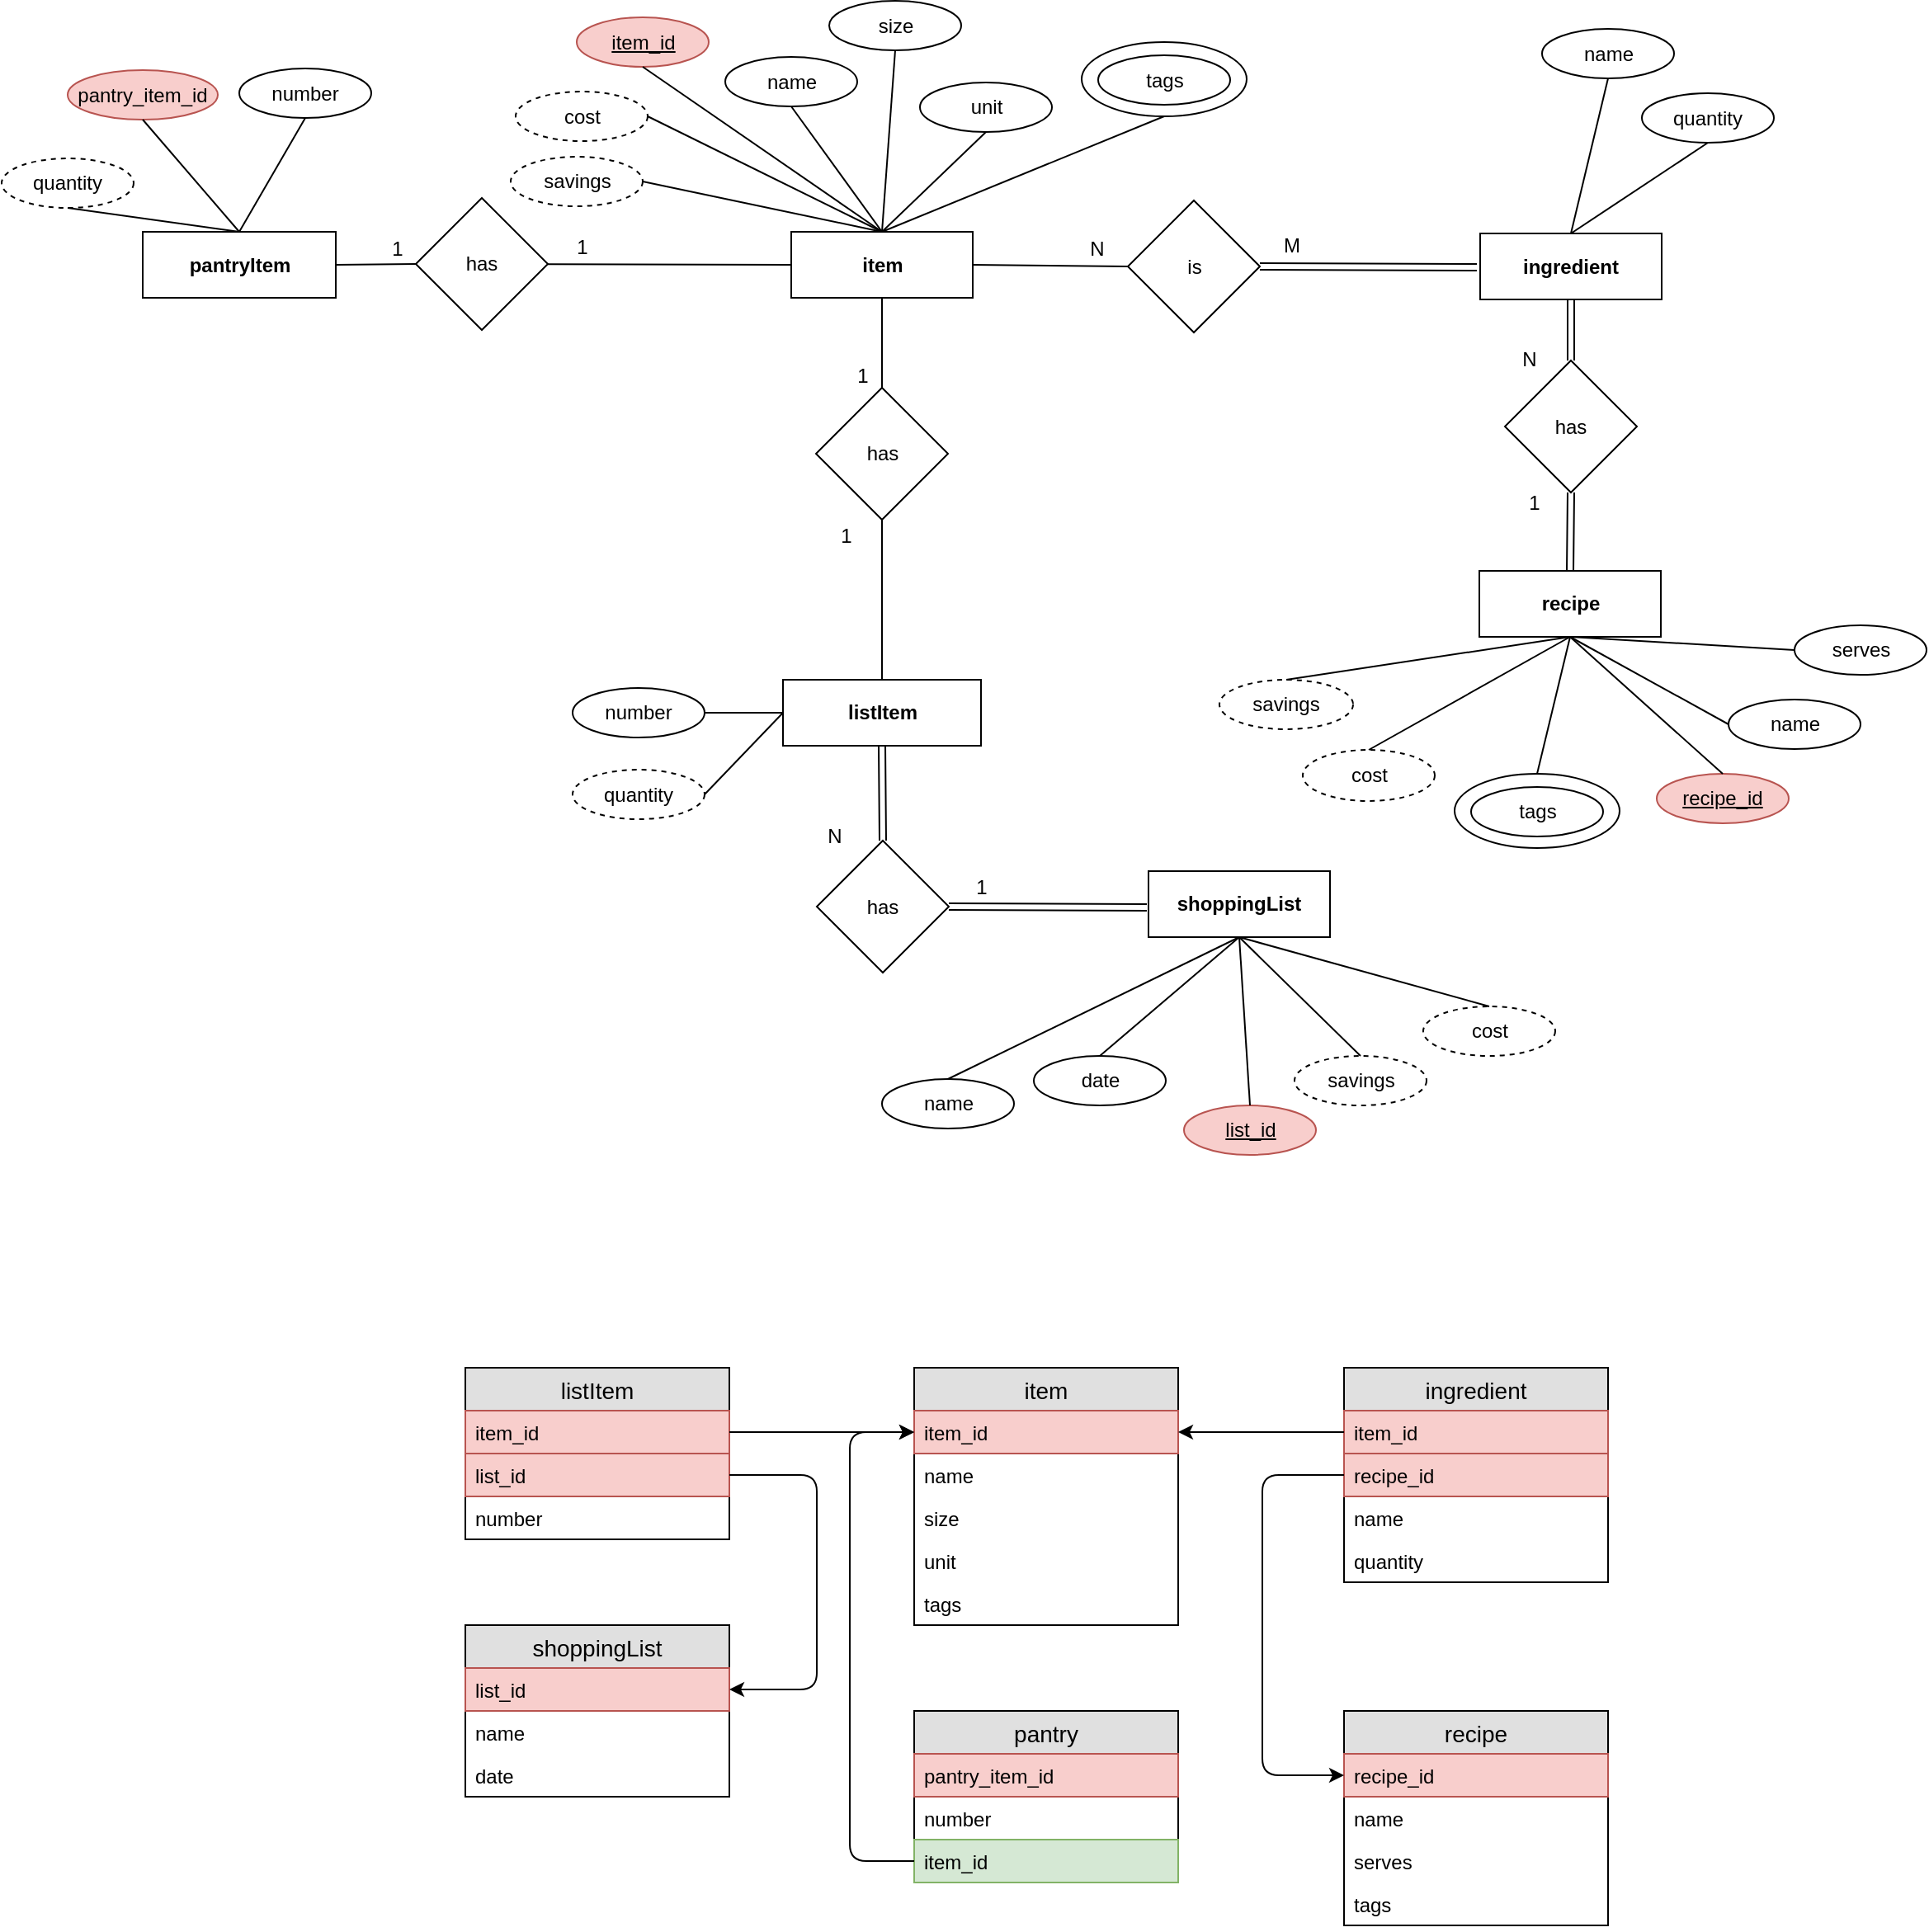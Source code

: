 <mxfile version="10.6.9" type="github"><diagram name="Page-1" id="efa7a0a1-bf9b-a30e-e6df-94a7791c09e9"><mxGraphModel dx="1398" dy="796" grid="1" gridSize="10" guides="1" tooltips="1" connect="1" arrows="1" fold="1" page="1" pageScale="1" pageWidth="1169" pageHeight="827" background="#ffffff" math="0" shadow="0"><root><mxCell id="0"/><mxCell id="1" parent="0"/><mxCell id="xUlILbrRPCkqYnxF31UA-114" value="item" style="rounded=0;whiteSpace=wrap;html=1;fontStyle=1" parent="1" vertex="1"><mxGeometry x="484.5" y="190.5" width="110" height="40" as="geometry"/></mxCell><mxCell id="xUlILbrRPCkqYnxF31UA-116" value="recipe" style="rounded=0;whiteSpace=wrap;html=1;fontStyle=1" parent="1" vertex="1"><mxGeometry x="901.5" y="396" width="110" height="40" as="geometry"/></mxCell><mxCell id="xUlILbrRPCkqYnxF31UA-117" value="listItem" style="rounded=0;whiteSpace=wrap;html=1;fontStyle=1" parent="1" vertex="1"><mxGeometry x="479.5" y="462" width="120" height="40" as="geometry"/></mxCell><mxCell id="xUlILbrRPCkqYnxF31UA-118" value="pantryItem" style="rounded=0;whiteSpace=wrap;html=1;fontStyle=1" parent="1" vertex="1"><mxGeometry x="91.5" y="190.5" width="117" height="40" as="geometry"/></mxCell><mxCell id="xUlILbrRPCkqYnxF31UA-119" value="item_id" style="ellipse;whiteSpace=wrap;html=1;fillColor=#f8cecc;strokeColor=#b85450;fontStyle=4" parent="1" vertex="1"><mxGeometry x="354.5" y="60.5" width="80" height="30" as="geometry"/></mxCell><mxCell id="xUlILbrRPCkqYnxF31UA-120" value="name" style="ellipse;whiteSpace=wrap;html=1;" parent="1" vertex="1"><mxGeometry x="444.5" y="84.5" width="80" height="30" as="geometry"/></mxCell><mxCell id="xUlILbrRPCkqYnxF31UA-121" value="unit" style="ellipse;whiteSpace=wrap;html=1;" parent="1" vertex="1"><mxGeometry x="562.5" y="100" width="80" height="30" as="geometry"/></mxCell><mxCell id="RyKfsFZALg2lpTH0nWte-1" value="size" style="ellipse;whiteSpace=wrap;html=1;" vertex="1" parent="1"><mxGeometry x="507.5" y="50.5" width="80" height="30" as="geometry"/></mxCell><mxCell id="RyKfsFZALg2lpTH0nWte-2" value="" style="endArrow=none;html=1;entryX=0.5;entryY=1;entryDx=0;entryDy=0;exitX=0.5;exitY=0;exitDx=0;exitDy=0;" edge="1" parent="1" source="xUlILbrRPCkqYnxF31UA-114" target="xUlILbrRPCkqYnxF31UA-119"><mxGeometry width="50" height="50" relative="1" as="geometry"><mxPoint x="362.5" y="270.5" as="sourcePoint"/><mxPoint x="412.5" y="220.5" as="targetPoint"/></mxGeometry></mxCell><mxCell id="RyKfsFZALg2lpTH0nWte-3" value="" style="endArrow=none;html=1;entryX=0.5;entryY=1;entryDx=0;entryDy=0;exitX=0.5;exitY=0;exitDx=0;exitDy=0;" edge="1" parent="1" source="xUlILbrRPCkqYnxF31UA-114" target="xUlILbrRPCkqYnxF31UA-120"><mxGeometry width="50" height="50" relative="1" as="geometry"><mxPoint x="502.5" y="210.5" as="sourcePoint"/><mxPoint x="552.5" y="160.5" as="targetPoint"/></mxGeometry></mxCell><mxCell id="RyKfsFZALg2lpTH0nWte-4" value="" style="endArrow=none;html=1;entryX=0.5;entryY=1;entryDx=0;entryDy=0;exitX=0.5;exitY=0;exitDx=0;exitDy=0;" edge="1" parent="1" source="xUlILbrRPCkqYnxF31UA-114" target="RyKfsFZALg2lpTH0nWte-1"><mxGeometry width="50" height="50" relative="1" as="geometry"><mxPoint x="532.5" y="210.5" as="sourcePoint"/><mxPoint x="582.5" y="160.5" as="targetPoint"/></mxGeometry></mxCell><mxCell id="RyKfsFZALg2lpTH0nWte-5" value="" style="endArrow=none;html=1;entryX=0.5;entryY=1;entryDx=0;entryDy=0;exitX=0.5;exitY=0;exitDx=0;exitDy=0;" edge="1" parent="1" source="xUlILbrRPCkqYnxF31UA-114" target="xUlILbrRPCkqYnxF31UA-121"><mxGeometry width="50" height="50" relative="1" as="geometry"><mxPoint x="622.5" y="220.5" as="sourcePoint"/><mxPoint x="672.5" y="170.5" as="targetPoint"/></mxGeometry></mxCell><mxCell id="RyKfsFZALg2lpTH0nWte-6" value="recipe_id" style="ellipse;whiteSpace=wrap;html=1;fillColor=#f8cecc;strokeColor=#b85450;fontStyle=4" vertex="1" parent="1"><mxGeometry x="1009" y="519" width="80" height="30" as="geometry"/></mxCell><mxCell id="RyKfsFZALg2lpTH0nWte-7" value="name" style="ellipse;whiteSpace=wrap;html=1;" vertex="1" parent="1"><mxGeometry x="1052.5" y="474" width="80" height="30" as="geometry"/></mxCell><mxCell id="RyKfsFZALg2lpTH0nWte-9" value="has" style="rhombus;whiteSpace=wrap;html=1;" vertex="1" parent="1"><mxGeometry x="499.5" y="285" width="80" height="80" as="geometry"/></mxCell><mxCell id="RyKfsFZALg2lpTH0nWte-12" value="cost" style="ellipse;whiteSpace=wrap;html=1;dashed=1;" vertex="1" parent="1"><mxGeometry x="317.5" y="105.5" width="80" height="30" as="geometry"/></mxCell><mxCell id="RyKfsFZALg2lpTH0nWte-13" value="savings" style="ellipse;whiteSpace=wrap;html=1;dashed=1;" vertex="1" parent="1"><mxGeometry x="314.5" y="145" width="80" height="30" as="geometry"/></mxCell><mxCell id="RyKfsFZALg2lpTH0nWte-14" value="list_id" style="ellipse;whiteSpace=wrap;html=1;fillColor=#f8cecc;strokeColor=#b85450;fontStyle=4" vertex="1" parent="1"><mxGeometry x="722.5" y="720" width="80" height="30" as="geometry"/></mxCell><mxCell id="RyKfsFZALg2lpTH0nWte-15" value="" style="endArrow=none;html=1;exitX=0.5;exitY=1;exitDx=0;exitDy=0;entryX=0.5;entryY=0;entryDx=0;entryDy=0;" edge="1" parent="1" source="xUlILbrRPCkqYnxF31UA-114" target="RyKfsFZALg2lpTH0nWte-9"><mxGeometry width="50" height="50" relative="1" as="geometry"><mxPoint x="672.5" y="390.5" as="sourcePoint"/><mxPoint x="722.5" y="340.5" as="targetPoint"/></mxGeometry></mxCell><mxCell id="RyKfsFZALg2lpTH0nWte-17" value="is" style="rhombus;whiteSpace=wrap;html=1;" vertex="1" parent="1"><mxGeometry x="688.5" y="171.5" width="80" height="80" as="geometry"/></mxCell><mxCell id="RyKfsFZALg2lpTH0nWte-18" value="" style="endArrow=none;html=1;exitX=1;exitY=0.5;exitDx=0;exitDy=0;entryX=0;entryY=0.5;entryDx=0;entryDy=0;" edge="1" parent="1" source="xUlILbrRPCkqYnxF31UA-114" target="RyKfsFZALg2lpTH0nWte-17"><mxGeometry width="50" height="50" relative="1" as="geometry"><mxPoint x="602.5" y="280.5" as="sourcePoint"/><mxPoint x="652.5" y="230.5" as="targetPoint"/></mxGeometry></mxCell><mxCell id="RyKfsFZALg2lpTH0nWte-19" value="" style="shape=link;html=1;exitX=1;exitY=0.5;exitDx=0;exitDy=0;" edge="1" parent="1" source="RyKfsFZALg2lpTH0nWte-17"><mxGeometry width="50" height="50" relative="1" as="geometry"><mxPoint x="887.429" y="210" as="sourcePoint"/><mxPoint x="900" y="212" as="targetPoint"/></mxGeometry></mxCell><mxCell id="RyKfsFZALg2lpTH0nWte-20" value="" style="endArrow=none;html=1;entryX=0.5;entryY=1;entryDx=0;entryDy=0;exitX=0.5;exitY=0;exitDx=0;exitDy=0;" edge="1" parent="1" source="RyKfsFZALg2lpTH0nWte-14" target="RyKfsFZALg2lpTH0nWte-190"><mxGeometry width="50" height="50" relative="1" as="geometry"><mxPoint x="534.5" y="563" as="sourcePoint"/><mxPoint x="584.5" y="513" as="targetPoint"/></mxGeometry></mxCell><mxCell id="RyKfsFZALg2lpTH0nWte-24" value="N" style="text;html=1;strokeColor=none;fillColor=none;align=center;verticalAlign=middle;whiteSpace=wrap;rounded=0;dashed=1;" vertex="1" parent="1"><mxGeometry x="649.5" y="190.5" width="40" height="20" as="geometry"/></mxCell><mxCell id="RyKfsFZALg2lpTH0nWte-25" value="M" style="text;html=1;strokeColor=none;fillColor=none;align=center;verticalAlign=middle;whiteSpace=wrap;rounded=0;dashed=1;" vertex="1" parent="1"><mxGeometry x="767.5" y="189" width="40" height="20" as="geometry"/></mxCell><mxCell id="RyKfsFZALg2lpTH0nWte-26" value="1" style="text;html=1;strokeColor=none;fillColor=none;align=center;verticalAlign=middle;whiteSpace=wrap;rounded=0;dashed=1;" vertex="1" parent="1"><mxGeometry x="497.5" y="365" width="40" height="20" as="geometry"/></mxCell><mxCell id="RyKfsFZALg2lpTH0nWte-27" value="1" style="text;html=1;strokeColor=none;fillColor=none;align=center;verticalAlign=middle;whiteSpace=wrap;rounded=0;dashed=1;" vertex="1" parent="1"><mxGeometry x="507.5" y="267.5" width="40" height="20" as="geometry"/></mxCell><mxCell id="RyKfsFZALg2lpTH0nWte-28" value="" style="endArrow=none;html=1;entryX=0.5;entryY=0;entryDx=0;entryDy=0;exitX=0.5;exitY=1;exitDx=0;exitDy=0;" edge="1" parent="1" source="xUlILbrRPCkqYnxF31UA-116" target="RyKfsFZALg2lpTH0nWte-6"><mxGeometry width="50" height="50" relative="1" as="geometry"><mxPoint x="1122.5" y="569" as="sourcePoint"/><mxPoint x="1172.5" y="519" as="targetPoint"/></mxGeometry></mxCell><mxCell id="RyKfsFZALg2lpTH0nWte-29" value="" style="endArrow=none;html=1;entryX=0;entryY=0.5;entryDx=0;entryDy=0;exitX=0.5;exitY=1;exitDx=0;exitDy=0;" edge="1" parent="1" source="xUlILbrRPCkqYnxF31UA-116" target="RyKfsFZALg2lpTH0nWte-7"><mxGeometry width="50" height="50" relative="1" as="geometry"><mxPoint x="1152.5" y="589" as="sourcePoint"/><mxPoint x="1202.5" y="539" as="targetPoint"/></mxGeometry></mxCell><mxCell id="RyKfsFZALg2lpTH0nWte-31" value="serves" style="ellipse;whiteSpace=wrap;html=1;" vertex="1" parent="1"><mxGeometry x="1092.5" y="429" width="80" height="30" as="geometry"/></mxCell><mxCell id="RyKfsFZALg2lpTH0nWte-32" value="" style="endArrow=none;html=1;entryX=0;entryY=0.5;entryDx=0;entryDy=0;exitX=0.5;exitY=1;exitDx=0;exitDy=0;" edge="1" parent="1" source="xUlILbrRPCkqYnxF31UA-116" target="RyKfsFZALg2lpTH0nWte-31"><mxGeometry width="50" height="50" relative="1" as="geometry"><mxPoint x="1212.5" y="709" as="sourcePoint"/><mxPoint x="1262.5" y="659" as="targetPoint"/></mxGeometry></mxCell><mxCell id="RyKfsFZALg2lpTH0nWte-33" value="cost" style="ellipse;whiteSpace=wrap;html=1;dashed=1;" vertex="1" parent="1"><mxGeometry x="794.5" y="504.5" width="80" height="31" as="geometry"/></mxCell><mxCell id="RyKfsFZALg2lpTH0nWte-34" value="savings" style="ellipse;whiteSpace=wrap;html=1;dashed=1;" vertex="1" parent="1"><mxGeometry x="744" y="462" width="81" height="30" as="geometry"/></mxCell><mxCell id="RyKfsFZALg2lpTH0nWte-35" value="" style="endArrow=none;html=1;exitX=0.5;exitY=0;exitDx=0;exitDy=0;entryX=0.5;entryY=1;entryDx=0;entryDy=0;" edge="1" parent="1" source="RyKfsFZALg2lpTH0nWte-33" target="xUlILbrRPCkqYnxF31UA-116"><mxGeometry width="50" height="50" relative="1" as="geometry"><mxPoint x="1092.5" y="699" as="sourcePoint"/><mxPoint x="1167.5" y="569" as="targetPoint"/></mxGeometry></mxCell><mxCell id="RyKfsFZALg2lpTH0nWte-36" value="" style="endArrow=none;html=1;exitX=0.5;exitY=0;exitDx=0;exitDy=0;entryX=0.5;entryY=1;entryDx=0;entryDy=0;" edge="1" parent="1" source="RyKfsFZALg2lpTH0nWte-34" target="xUlILbrRPCkqYnxF31UA-116"><mxGeometry width="50" height="50" relative="1" as="geometry"><mxPoint x="1162.5" y="689" as="sourcePoint"/><mxPoint x="1167.5" y="569" as="targetPoint"/></mxGeometry></mxCell><mxCell id="RyKfsFZALg2lpTH0nWte-42" value="date" style="ellipse;whiteSpace=wrap;html=1;" vertex="1" parent="1"><mxGeometry x="631.5" y="690" width="80" height="30" as="geometry"/></mxCell><mxCell id="RyKfsFZALg2lpTH0nWte-43" value="" style="endArrow=none;html=1;exitX=0.5;exitY=1;exitDx=0;exitDy=0;entryX=0.5;entryY=0;entryDx=0;entryDy=0;" edge="1" parent="1" source="RyKfsFZALg2lpTH0nWte-190" target="RyKfsFZALg2lpTH0nWte-42"><mxGeometry width="50" height="50" relative="1" as="geometry"><mxPoint x="624.5" y="503" as="sourcePoint"/><mxPoint x="674.5" y="453" as="targetPoint"/></mxGeometry></mxCell><mxCell id="RyKfsFZALg2lpTH0nWte-51" value="" style="endArrow=none;html=1;entryX=0.5;entryY=0;entryDx=0;entryDy=0;exitX=1;exitY=0.5;exitDx=0;exitDy=0;" edge="1" parent="1" source="RyKfsFZALg2lpTH0nWte-12" target="xUlILbrRPCkqYnxF31UA-114"><mxGeometry width="50" height="50" relative="1" as="geometry"><mxPoint x="392.5" y="320.5" as="sourcePoint"/><mxPoint x="442.5" y="270.5" as="targetPoint"/></mxGeometry></mxCell><mxCell id="RyKfsFZALg2lpTH0nWte-52" value="" style="endArrow=none;html=1;entryX=0.5;entryY=0;entryDx=0;entryDy=0;exitX=1;exitY=0.5;exitDx=0;exitDy=0;" edge="1" parent="1" source="RyKfsFZALg2lpTH0nWte-13" target="xUlILbrRPCkqYnxF31UA-114"><mxGeometry width="50" height="50" relative="1" as="geometry"><mxPoint x="402.5" y="220.5" as="sourcePoint"/><mxPoint x="452.5" y="170.5" as="targetPoint"/></mxGeometry></mxCell><mxCell id="RyKfsFZALg2lpTH0nWte-54" value="cost" style="ellipse;whiteSpace=wrap;html=1;dashed=1;" vertex="1" parent="1"><mxGeometry x="867.5" y="660" width="80" height="30" as="geometry"/></mxCell><mxCell id="RyKfsFZALg2lpTH0nWte-55" value="savings" style="ellipse;whiteSpace=wrap;html=1;dashed=1;" vertex="1" parent="1"><mxGeometry x="789.5" y="690" width="80" height="30" as="geometry"/></mxCell><mxCell id="RyKfsFZALg2lpTH0nWte-59" value="" style="ellipse;whiteSpace=wrap;html=1;" vertex="1" parent="1"><mxGeometry x="660.5" y="75.5" width="100" height="45" as="geometry"/></mxCell><mxCell id="RyKfsFZALg2lpTH0nWte-60" value="tags" style="ellipse;whiteSpace=wrap;html=1;fontStyle=0" vertex="1" parent="1"><mxGeometry x="670.5" y="83.5" width="80" height="30" as="geometry"/></mxCell><mxCell id="RyKfsFZALg2lpTH0nWte-61" value="" style="ellipse;whiteSpace=wrap;html=1;" vertex="1" parent="1"><mxGeometry x="886.5" y="519" width="100" height="45" as="geometry"/></mxCell><mxCell id="RyKfsFZALg2lpTH0nWte-62" value="tags" style="ellipse;whiteSpace=wrap;html=1;fontStyle=0" vertex="1" parent="1"><mxGeometry x="896.5" y="527" width="80" height="30" as="geometry"/></mxCell><mxCell id="RyKfsFZALg2lpTH0nWte-63" value="" style="endArrow=none;html=1;entryX=0.5;entryY=0;entryDx=0;entryDy=0;exitX=0.5;exitY=1;exitDx=0;exitDy=0;" edge="1" parent="1" source="RyKfsFZALg2lpTH0nWte-59" target="xUlILbrRPCkqYnxF31UA-114"><mxGeometry width="50" height="50" relative="1" as="geometry"><mxPoint x="772.5" y="158" as="sourcePoint"/><mxPoint x="834.5" y="88" as="targetPoint"/></mxGeometry></mxCell><mxCell id="RyKfsFZALg2lpTH0nWte-64" value="" style="endArrow=none;html=1;entryX=0.5;entryY=0;entryDx=0;entryDy=0;exitX=0.5;exitY=1;exitDx=0;exitDy=0;" edge="1" parent="1" source="xUlILbrRPCkqYnxF31UA-116" target="RyKfsFZALg2lpTH0nWte-61"><mxGeometry width="50" height="50" relative="1" as="geometry"><mxPoint x="957" y="490" as="sourcePoint"/><mxPoint x="1252.5" y="629" as="targetPoint"/></mxGeometry></mxCell><mxCell id="RyKfsFZALg2lpTH0nWte-73" value="number" style="ellipse;whiteSpace=wrap;html=1;" vertex="1" parent="1"><mxGeometry x="150" y="91.5" width="80" height="30" as="geometry"/></mxCell><mxCell id="RyKfsFZALg2lpTH0nWte-75" value="" style="endArrow=none;html=1;exitX=0.5;exitY=1;exitDx=0;exitDy=0;entryX=0.5;entryY=0;entryDx=0;entryDy=0;" edge="1" parent="1" source="RyKfsFZALg2lpTH0nWte-73" target="xUlILbrRPCkqYnxF31UA-118"><mxGeometry width="50" height="50" relative="1" as="geometry"><mxPoint x="46.5" y="279" as="sourcePoint"/><mxPoint x="96.5" y="229" as="targetPoint"/></mxGeometry></mxCell><mxCell id="RyKfsFZALg2lpTH0nWte-76" value="" style="endArrow=none;html=1;exitX=0.5;exitY=0;exitDx=0;exitDy=0;entryX=0.5;entryY=1;entryDx=0;entryDy=0;" edge="1" parent="1" source="RyKfsFZALg2lpTH0nWte-54" target="RyKfsFZALg2lpTH0nWte-190"><mxGeometry width="50" height="50" relative="1" as="geometry"><mxPoint x="424.5" y="453" as="sourcePoint"/><mxPoint x="752" y="620" as="targetPoint"/></mxGeometry></mxCell><mxCell id="RyKfsFZALg2lpTH0nWte-77" value="" style="endArrow=none;html=1;entryX=0.5;entryY=1;entryDx=0;entryDy=0;exitX=0.5;exitY=0;exitDx=0;exitDy=0;" edge="1" parent="1" source="RyKfsFZALg2lpTH0nWte-55" target="RyKfsFZALg2lpTH0nWte-190"><mxGeometry width="50" height="50" relative="1" as="geometry"><mxPoint x="384.5" y="503" as="sourcePoint"/><mxPoint x="434.5" y="453" as="targetPoint"/></mxGeometry></mxCell><mxCell id="RyKfsFZALg2lpTH0nWte-85" value="quantity" style="ellipse;whiteSpace=wrap;html=1;" vertex="1" parent="1"><mxGeometry x="1000" y="106.5" width="80" height="30" as="geometry"/></mxCell><mxCell id="RyKfsFZALg2lpTH0nWte-89" value="" style="endArrow=none;html=1;exitX=0.5;exitY=0;exitDx=0;exitDy=0;entryX=0.5;entryY=1;entryDx=0;entryDy=0;" edge="1" parent="1" source="RyKfsFZALg2lpTH0nWte-183" target="RyKfsFZALg2lpTH0nWte-85"><mxGeometry width="50" height="50" relative="1" as="geometry"><mxPoint x="962" y="440" as="sourcePoint"/><mxPoint x="1102" y="361" as="targetPoint"/></mxGeometry></mxCell><mxCell id="RyKfsFZALg2lpTH0nWte-90" value="quantity" style="ellipse;whiteSpace=wrap;html=1;dashed=1;" vertex="1" parent="1"><mxGeometry x="6" y="146" width="80" height="30" as="geometry"/></mxCell><mxCell id="RyKfsFZALg2lpTH0nWte-91" value="" style="endArrow=none;html=1;entryX=0.5;entryY=1;entryDx=0;entryDy=0;exitX=0.5;exitY=0;exitDx=0;exitDy=0;" edge="1" parent="1" source="xUlILbrRPCkqYnxF31UA-118" target="RyKfsFZALg2lpTH0nWte-90"><mxGeometry width="50" height="50" relative="1" as="geometry"><mxPoint x="95" y="230" as="sourcePoint"/><mxPoint x="235" y="207" as="targetPoint"/></mxGeometry></mxCell><mxCell id="RyKfsFZALg2lpTH0nWte-92" value="has" style="rhombus;whiteSpace=wrap;html=1;" vertex="1" parent="1"><mxGeometry x="917" y="268.5" width="80" height="80" as="geometry"/></mxCell><mxCell id="RyKfsFZALg2lpTH0nWte-94" value="" style="shape=link;html=1;exitX=0.5;exitY=0;exitDx=0;exitDy=0;entryX=0.5;entryY=1;entryDx=0;entryDy=0;" edge="1" parent="1" source="RyKfsFZALg2lpTH0nWte-92" target="RyKfsFZALg2lpTH0nWte-183"><mxGeometry width="50" height="50" relative="1" as="geometry"><mxPoint x="892.5" y="321.5" as="sourcePoint"/><mxPoint x="962" y="240" as="targetPoint"/></mxGeometry></mxCell><mxCell id="RyKfsFZALg2lpTH0nWte-97" value="" style="shape=link;html=1;exitX=0.5;exitY=0;exitDx=0;exitDy=0;entryX=0.5;entryY=1;entryDx=0;entryDy=0;" edge="1" parent="1" source="xUlILbrRPCkqYnxF31UA-116" target="RyKfsFZALg2lpTH0nWte-92"><mxGeometry width="50" height="50" relative="1" as="geometry"><mxPoint x="957" y="390" as="sourcePoint"/><mxPoint x="976" y="336.5" as="targetPoint"/></mxGeometry></mxCell><mxCell id="RyKfsFZALg2lpTH0nWte-98" value="has" style="rhombus;whiteSpace=wrap;html=1;" vertex="1" parent="1"><mxGeometry x="257" y="170" width="80" height="80" as="geometry"/></mxCell><mxCell id="RyKfsFZALg2lpTH0nWte-101" value="" style="endArrow=none;html=1;entryX=0;entryY=0.5;entryDx=0;entryDy=0;" edge="1" parent="1" source="RyKfsFZALg2lpTH0nWte-98" target="xUlILbrRPCkqYnxF31UA-114"><mxGeometry width="50" height="50" relative="1" as="geometry"><mxPoint x="622.5" y="360.5" as="sourcePoint"/><mxPoint x="672.5" y="310.5" as="targetPoint"/></mxGeometry></mxCell><mxCell id="RyKfsFZALg2lpTH0nWte-102" value="" style="endArrow=none;html=1;entryX=0;entryY=0.5;entryDx=0;entryDy=0;exitX=1;exitY=0.5;exitDx=0;exitDy=0;" edge="1" parent="1" source="xUlILbrRPCkqYnxF31UA-118" target="RyKfsFZALg2lpTH0nWte-98"><mxGeometry width="50" height="50" relative="1" as="geometry"><mxPoint x="-2" y="310.5" as="sourcePoint"/><mxPoint x="257" y="208.5" as="targetPoint"/></mxGeometry></mxCell><mxCell id="RyKfsFZALg2lpTH0nWte-103" value="N" style="text;html=1;strokeColor=none;fillColor=none;align=center;verticalAlign=middle;whiteSpace=wrap;rounded=0;dashed=1;" vertex="1" parent="1"><mxGeometry x="912" y="257.5" width="40" height="20" as="geometry"/></mxCell><mxCell id="RyKfsFZALg2lpTH0nWte-104" value="1" style="text;html=1;strokeColor=none;fillColor=none;align=center;verticalAlign=middle;whiteSpace=wrap;rounded=0;dashed=1;" vertex="1" parent="1"><mxGeometry x="914.5" y="345" width="40" height="20" as="geometry"/></mxCell><mxCell id="RyKfsFZALg2lpTH0nWte-105" value="1" style="text;html=1;strokeColor=none;fillColor=none;align=center;verticalAlign=middle;whiteSpace=wrap;rounded=0;dashed=1;" vertex="1" parent="1"><mxGeometry x="337.5" y="190" width="40" height="20" as="geometry"/></mxCell><mxCell id="RyKfsFZALg2lpTH0nWte-106" value="1" style="text;html=1;strokeColor=none;fillColor=none;align=center;verticalAlign=middle;whiteSpace=wrap;rounded=0;dashed=1;" vertex="1" parent="1"><mxGeometry x="226" y="191" width="40" height="20" as="geometry"/></mxCell><mxCell id="RyKfsFZALg2lpTH0nWte-114" value="number" style="ellipse;whiteSpace=wrap;html=1;" vertex="1" parent="1"><mxGeometry x="352" y="467" width="80" height="30" as="geometry"/></mxCell><mxCell id="RyKfsFZALg2lpTH0nWte-117" value="" style="endArrow=none;html=1;exitX=1;exitY=0.5;exitDx=0;exitDy=0;entryX=0;entryY=0.5;entryDx=0;entryDy=0;" edge="1" parent="1" source="RyKfsFZALg2lpTH0nWte-114" target="xUlILbrRPCkqYnxF31UA-117"><mxGeometry width="50" height="50" relative="1" as="geometry"><mxPoint x="279" y="457" as="sourcePoint"/><mxPoint x="152.5" y="422.5" as="targetPoint"/></mxGeometry></mxCell><mxCell id="RyKfsFZALg2lpTH0nWte-118" value="has" style="rhombus;whiteSpace=wrap;html=1;" vertex="1" parent="1"><mxGeometry x="500" y="559.5" width="80" height="80" as="geometry"/></mxCell><mxCell id="RyKfsFZALg2lpTH0nWte-123" value="" style="shape=link;html=1;entryX=0.5;entryY=0;entryDx=0;entryDy=0;exitX=0.5;exitY=1;exitDx=0;exitDy=0;" edge="1" parent="1" source="xUlILbrRPCkqYnxF31UA-117" target="RyKfsFZALg2lpTH0nWte-118"><mxGeometry width="50" height="50" relative="1" as="geometry"><mxPoint x="607.5" y="666" as="sourcePoint"/><mxPoint x="657.5" y="616" as="targetPoint"/></mxGeometry></mxCell><mxCell id="RyKfsFZALg2lpTH0nWte-124" value="" style="shape=link;html=1;exitX=1;exitY=0.5;exitDx=0;exitDy=0;" edge="1" parent="1" source="RyKfsFZALg2lpTH0nWte-118"><mxGeometry width="50" height="50" relative="1" as="geometry"><mxPoint x="609" y="587" as="sourcePoint"/><mxPoint x="700" y="600" as="targetPoint"/></mxGeometry></mxCell><mxCell id="RyKfsFZALg2lpTH0nWte-125" value="N" style="text;html=1;strokeColor=none;fillColor=none;align=center;verticalAlign=middle;whiteSpace=wrap;rounded=0;dashed=1;" vertex="1" parent="1"><mxGeometry x="491" y="546.5" width="40" height="20" as="geometry"/></mxCell><mxCell id="RyKfsFZALg2lpTH0nWte-126" value="1" style="text;html=1;strokeColor=none;fillColor=none;align=center;verticalAlign=middle;whiteSpace=wrap;rounded=0;dashed=1;" vertex="1" parent="1"><mxGeometry x="580" y="578" width="40" height="20" as="geometry"/></mxCell><mxCell id="RyKfsFZALg2lpTH0nWte-127" value="pantry_item_id" style="ellipse;whiteSpace=wrap;html=1;fillColor=#f8cecc;strokeColor=#b85450;" vertex="1" parent="1"><mxGeometry x="46" y="92.5" width="91" height="30" as="geometry"/></mxCell><mxCell id="RyKfsFZALg2lpTH0nWte-130" value="" style="endArrow=none;html=1;exitX=0.5;exitY=1;exitDx=0;exitDy=0;entryX=0.5;entryY=0;entryDx=0;entryDy=0;" edge="1" parent="1" source="RyKfsFZALg2lpTH0nWte-127" target="xUlILbrRPCkqYnxF31UA-118"><mxGeometry width="50" height="50" relative="1" as="geometry"><mxPoint x="-56" y="239.5" as="sourcePoint"/><mxPoint x="-6" y="189.5" as="targetPoint"/></mxGeometry></mxCell><mxCell id="RyKfsFZALg2lpTH0nWte-131" value="quantity" style="ellipse;whiteSpace=wrap;html=1;dashed=1;" vertex="1" parent="1"><mxGeometry x="352" y="516.5" width="80" height="30" as="geometry"/></mxCell><mxCell id="RyKfsFZALg2lpTH0nWte-132" value="" style="endArrow=none;html=1;exitX=0;exitY=0.5;exitDx=0;exitDy=0;entryX=1;entryY=0.5;entryDx=0;entryDy=0;" edge="1" parent="1" source="xUlILbrRPCkqYnxF31UA-117" target="RyKfsFZALg2lpTH0nWte-131"><mxGeometry width="50" height="50" relative="1" as="geometry"><mxPoint x="152.5" y="422.5" as="sourcePoint"/><mxPoint x="281.211" y="398.5" as="targetPoint"/></mxGeometry></mxCell><mxCell id="RyKfsFZALg2lpTH0nWte-139" value="item" style="swimlane;fontStyle=0;childLayout=stackLayout;horizontal=1;startSize=26;fillColor=#e0e0e0;horizontalStack=0;resizeParent=1;resizeParentMax=0;resizeLast=0;collapsible=1;marginBottom=0;swimlaneFillColor=#ffffff;align=center;fontSize=14;" vertex="1" parent="1"><mxGeometry x="559" y="879" width="160" height="156" as="geometry"><mxRectangle x="97" y="677.5" width="70" height="26" as="alternateBounds"/></mxGeometry></mxCell><mxCell id="RyKfsFZALg2lpTH0nWte-140" value="item_id" style="text;strokeColor=#b85450;fillColor=#f8cecc;spacingLeft=4;spacingRight=4;overflow=hidden;rotatable=0;points=[[0,0.5],[1,0.5]];portConstraint=eastwest;fontSize=12;" vertex="1" parent="RyKfsFZALg2lpTH0nWte-139"><mxGeometry y="26" width="160" height="26" as="geometry"/></mxCell><mxCell id="RyKfsFZALg2lpTH0nWte-141" value="name" style="text;strokeColor=none;fillColor=none;spacingLeft=4;spacingRight=4;overflow=hidden;rotatable=0;points=[[0,0.5],[1,0.5]];portConstraint=eastwest;fontSize=12;" vertex="1" parent="RyKfsFZALg2lpTH0nWte-139"><mxGeometry y="52" width="160" height="26" as="geometry"/></mxCell><mxCell id="RyKfsFZALg2lpTH0nWte-142" value="size" style="text;strokeColor=none;fillColor=none;spacingLeft=4;spacingRight=4;overflow=hidden;rotatable=0;points=[[0,0.5],[1,0.5]];portConstraint=eastwest;fontSize=12;" vertex="1" parent="RyKfsFZALg2lpTH0nWte-139"><mxGeometry y="78" width="160" height="26" as="geometry"/></mxCell><mxCell id="RyKfsFZALg2lpTH0nWte-144" value="unit" style="text;strokeColor=none;fillColor=none;spacingLeft=4;spacingRight=4;overflow=hidden;rotatable=0;points=[[0,0.5],[1,0.5]];portConstraint=eastwest;fontSize=12;dashed=1;" vertex="1" parent="RyKfsFZALg2lpTH0nWte-139"><mxGeometry y="104" width="160" height="26" as="geometry"/></mxCell><mxCell id="RyKfsFZALg2lpTH0nWte-145" value="tags" style="text;strokeColor=none;fillColor=none;spacingLeft=4;spacingRight=4;overflow=hidden;rotatable=0;points=[[0,0.5],[1,0.5]];portConstraint=eastwest;fontSize=12;dashed=1;" vertex="1" parent="RyKfsFZALg2lpTH0nWte-139"><mxGeometry y="130" width="160" height="26" as="geometry"/></mxCell><mxCell id="RyKfsFZALg2lpTH0nWte-146" value="pantry" style="swimlane;fontStyle=0;childLayout=stackLayout;horizontal=1;startSize=26;fillColor=#e0e0e0;horizontalStack=0;resizeParent=1;resizeParentMax=0;resizeLast=0;collapsible=1;marginBottom=0;swimlaneFillColor=#ffffff;align=center;fontSize=14;" vertex="1" parent="1"><mxGeometry x="559" y="1087" width="160" height="104" as="geometry"/></mxCell><mxCell id="RyKfsFZALg2lpTH0nWte-147" value="pantry_item_id" style="text;strokeColor=#b85450;fillColor=#f8cecc;spacingLeft=4;spacingRight=4;overflow=hidden;rotatable=0;points=[[0,0.5],[1,0.5]];portConstraint=eastwest;fontSize=12;" vertex="1" parent="RyKfsFZALg2lpTH0nWte-146"><mxGeometry y="26" width="160" height="26" as="geometry"/></mxCell><mxCell id="RyKfsFZALg2lpTH0nWte-148" value="number" style="text;strokeColor=none;fillColor=none;spacingLeft=4;spacingRight=4;overflow=hidden;rotatable=0;points=[[0,0.5],[1,0.5]];portConstraint=eastwest;fontSize=12;" vertex="1" parent="RyKfsFZALg2lpTH0nWte-146"><mxGeometry y="52" width="160" height="26" as="geometry"/></mxCell><mxCell id="RyKfsFZALg2lpTH0nWte-189" value="item_id" style="text;strokeColor=#82b366;fillColor=#d5e8d4;spacingLeft=4;spacingRight=4;overflow=hidden;rotatable=0;points=[[0,0.5],[1,0.5]];portConstraint=eastwest;fontSize=12;" vertex="1" parent="RyKfsFZALg2lpTH0nWte-146"><mxGeometry y="78" width="160" height="26" as="geometry"/></mxCell><mxCell id="RyKfsFZALg2lpTH0nWte-150" value="recipe" style="swimlane;fontStyle=0;childLayout=stackLayout;horizontal=1;startSize=26;fillColor=#e0e0e0;horizontalStack=0;resizeParent=1;resizeParentMax=0;resizeLast=0;collapsible=1;marginBottom=0;swimlaneFillColor=#ffffff;align=center;fontSize=14;" vertex="1" parent="1"><mxGeometry x="819.5" y="1087" width="160" height="130" as="geometry"/></mxCell><mxCell id="RyKfsFZALg2lpTH0nWte-151" value="recipe_id" style="text;strokeColor=#b85450;fillColor=#f8cecc;spacingLeft=4;spacingRight=4;overflow=hidden;rotatable=0;points=[[0,0.5],[1,0.5]];portConstraint=eastwest;fontSize=12;" vertex="1" parent="RyKfsFZALg2lpTH0nWte-150"><mxGeometry y="26" width="160" height="26" as="geometry"/></mxCell><mxCell id="RyKfsFZALg2lpTH0nWte-152" value="name" style="text;strokeColor=none;fillColor=none;spacingLeft=4;spacingRight=4;overflow=hidden;rotatable=0;points=[[0,0.5],[1,0.5]];portConstraint=eastwest;fontSize=12;" vertex="1" parent="RyKfsFZALg2lpTH0nWte-150"><mxGeometry y="52" width="160" height="26" as="geometry"/></mxCell><mxCell id="RyKfsFZALg2lpTH0nWte-153" value="serves" style="text;strokeColor=none;fillColor=none;spacingLeft=4;spacingRight=4;overflow=hidden;rotatable=0;points=[[0,0.5],[1,0.5]];portConstraint=eastwest;fontSize=12;" vertex="1" parent="RyKfsFZALg2lpTH0nWte-150"><mxGeometry y="78" width="160" height="26" as="geometry"/></mxCell><mxCell id="RyKfsFZALg2lpTH0nWte-154" value="tags" style="text;strokeColor=none;fillColor=none;spacingLeft=4;spacingRight=4;overflow=hidden;rotatable=0;points=[[0,0.5],[1,0.5]];portConstraint=eastwest;fontSize=12;dashed=1;" vertex="1" parent="RyKfsFZALg2lpTH0nWte-150"><mxGeometry y="104" width="160" height="26" as="geometry"/></mxCell><mxCell id="RyKfsFZALg2lpTH0nWte-155" value="shoppingList" style="swimlane;fontStyle=0;childLayout=stackLayout;horizontal=1;startSize=26;fillColor=#e0e0e0;horizontalStack=0;resizeParent=1;resizeParentMax=0;resizeLast=0;collapsible=1;marginBottom=0;swimlaneFillColor=#ffffff;align=center;fontSize=14;" vertex="1" parent="1"><mxGeometry x="287" y="1035" width="160" height="104" as="geometry"/></mxCell><mxCell id="RyKfsFZALg2lpTH0nWte-156" value="list_id" style="text;strokeColor=#b85450;fillColor=#f8cecc;spacingLeft=4;spacingRight=4;overflow=hidden;rotatable=0;points=[[0,0.5],[1,0.5]];portConstraint=eastwest;fontSize=12;" vertex="1" parent="RyKfsFZALg2lpTH0nWte-155"><mxGeometry y="26" width="160" height="26" as="geometry"/></mxCell><mxCell id="RyKfsFZALg2lpTH0nWte-157" value="name" style="text;strokeColor=none;fillColor=none;spacingLeft=4;spacingRight=4;overflow=hidden;rotatable=0;points=[[0,0.5],[1,0.5]];portConstraint=eastwest;fontSize=12;" vertex="1" parent="RyKfsFZALg2lpTH0nWte-155"><mxGeometry y="52" width="160" height="26" as="geometry"/></mxCell><mxCell id="RyKfsFZALg2lpTH0nWte-163" value="date" style="text;strokeColor=none;fillColor=none;spacingLeft=4;spacingRight=4;overflow=hidden;rotatable=0;points=[[0,0.5],[1,0.5]];portConstraint=eastwest;fontSize=12;dashed=1;" vertex="1" parent="RyKfsFZALg2lpTH0nWte-155"><mxGeometry y="78" width="160" height="26" as="geometry"/></mxCell><mxCell id="RyKfsFZALg2lpTH0nWte-161" value="name" style="ellipse;whiteSpace=wrap;html=1;" vertex="1" parent="1"><mxGeometry x="539.5" y="704" width="80" height="30" as="geometry"/></mxCell><mxCell id="RyKfsFZALg2lpTH0nWte-162" value="" style="endArrow=none;html=1;entryX=0.5;entryY=1;entryDx=0;entryDy=0;exitX=0.5;exitY=0;exitDx=0;exitDy=0;" edge="1" parent="1" source="RyKfsFZALg2lpTH0nWte-161" target="RyKfsFZALg2lpTH0nWte-190"><mxGeometry width="50" height="50" relative="1" as="geometry"><mxPoint x="312" y="670" as="sourcePoint"/><mxPoint x="362" y="620" as="targetPoint"/></mxGeometry></mxCell><mxCell id="RyKfsFZALg2lpTH0nWte-172" value="ingredient" style="swimlane;fontStyle=0;childLayout=stackLayout;horizontal=1;startSize=26;fillColor=#e0e0e0;horizontalStack=0;resizeParent=1;resizeParentMax=0;resizeLast=0;collapsible=1;marginBottom=0;swimlaneFillColor=#ffffff;align=center;fontSize=14;" vertex="1" parent="1"><mxGeometry x="819.5" y="879" width="160" height="130" as="geometry"/></mxCell><mxCell id="RyKfsFZALg2lpTH0nWte-173" value="item_id" style="text;strokeColor=#b85450;fillColor=#f8cecc;spacingLeft=4;spacingRight=4;overflow=hidden;rotatable=0;points=[[0,0.5],[1,0.5]];portConstraint=eastwest;fontSize=12;" vertex="1" parent="RyKfsFZALg2lpTH0nWte-172"><mxGeometry y="26" width="160" height="26" as="geometry"/></mxCell><mxCell id="RyKfsFZALg2lpTH0nWte-174" value="recipe_id" style="text;strokeColor=#b85450;fillColor=#f8cecc;spacingLeft=4;spacingRight=4;overflow=hidden;rotatable=0;points=[[0,0.5],[1,0.5]];portConstraint=eastwest;fontSize=12;" vertex="1" parent="RyKfsFZALg2lpTH0nWte-172"><mxGeometry y="52" width="160" height="26" as="geometry"/></mxCell><mxCell id="RyKfsFZALg2lpTH0nWte-188" value="name" style="text;strokeColor=none;fillColor=none;spacingLeft=4;spacingRight=4;overflow=hidden;rotatable=0;points=[[0,0.5],[1,0.5]];portConstraint=eastwest;fontSize=12;" vertex="1" parent="RyKfsFZALg2lpTH0nWte-172"><mxGeometry y="78" width="160" height="26" as="geometry"/></mxCell><mxCell id="RyKfsFZALg2lpTH0nWte-175" value="quantity" style="text;strokeColor=none;fillColor=none;spacingLeft=4;spacingRight=4;overflow=hidden;rotatable=0;points=[[0,0.5],[1,0.5]];portConstraint=eastwest;fontSize=12;" vertex="1" parent="RyKfsFZALg2lpTH0nWte-172"><mxGeometry y="104" width="160" height="26" as="geometry"/></mxCell><mxCell id="RyKfsFZALg2lpTH0nWte-176" value="listItem" style="swimlane;fontStyle=0;childLayout=stackLayout;horizontal=1;startSize=26;fillColor=#e0e0e0;horizontalStack=0;resizeParent=1;resizeParentMax=0;resizeLast=0;collapsible=1;marginBottom=0;swimlaneFillColor=#ffffff;align=center;fontSize=14;" vertex="1" parent="1"><mxGeometry x="287" y="879" width="160" height="104" as="geometry"/></mxCell><mxCell id="RyKfsFZALg2lpTH0nWte-177" value="item_id" style="text;strokeColor=#b85450;fillColor=#f8cecc;spacingLeft=4;spacingRight=4;overflow=hidden;rotatable=0;points=[[0,0.5],[1,0.5]];portConstraint=eastwest;fontSize=12;" vertex="1" parent="RyKfsFZALg2lpTH0nWte-176"><mxGeometry y="26" width="160" height="26" as="geometry"/></mxCell><mxCell id="RyKfsFZALg2lpTH0nWte-178" value="list_id" style="text;strokeColor=#b85450;fillColor=#f8cecc;spacingLeft=4;spacingRight=4;overflow=hidden;rotatable=0;points=[[0,0.5],[1,0.5]];portConstraint=eastwest;fontSize=12;" vertex="1" parent="RyKfsFZALg2lpTH0nWte-176"><mxGeometry y="52" width="160" height="26" as="geometry"/></mxCell><mxCell id="RyKfsFZALg2lpTH0nWte-179" value="number" style="text;strokeColor=none;fillColor=none;spacingLeft=4;spacingRight=4;overflow=hidden;rotatable=0;points=[[0,0.5],[1,0.5]];portConstraint=eastwest;fontSize=12;" vertex="1" parent="RyKfsFZALg2lpTH0nWte-176"><mxGeometry y="78" width="160" height="26" as="geometry"/></mxCell><mxCell id="RyKfsFZALg2lpTH0nWte-183" value="ingredient" style="rounded=0;whiteSpace=wrap;html=1;fontStyle=1" vertex="1" parent="1"><mxGeometry x="902" y="191.5" width="110" height="40" as="geometry"/></mxCell><mxCell id="RyKfsFZALg2lpTH0nWte-184" value="name" style="ellipse;whiteSpace=wrap;html=1;" vertex="1" parent="1"><mxGeometry x="939.5" y="67.5" width="80" height="30" as="geometry"/></mxCell><mxCell id="RyKfsFZALg2lpTH0nWte-185" value="" style="endArrow=none;html=1;exitX=0.5;exitY=0;exitDx=0;exitDy=0;entryX=0.5;entryY=1;entryDx=0;entryDy=0;" edge="1" parent="1" source="RyKfsFZALg2lpTH0nWte-183" target="RyKfsFZALg2lpTH0nWte-184"><mxGeometry width="50" height="50" relative="1" as="geometry"><mxPoint x="940" y="150" as="sourcePoint"/><mxPoint x="990" y="100" as="targetPoint"/></mxGeometry></mxCell><mxCell id="RyKfsFZALg2lpTH0nWte-190" value="shoppingList" style="rounded=0;whiteSpace=wrap;html=1;fontStyle=1" vertex="1" parent="1"><mxGeometry x="701" y="578" width="110" height="40" as="geometry"/></mxCell><mxCell id="RyKfsFZALg2lpTH0nWte-195" value="" style="endArrow=none;html=1;entryX=0.5;entryY=1;entryDx=0;entryDy=0;exitX=0.5;exitY=0;exitDx=0;exitDy=0;" edge="1" parent="1" source="xUlILbrRPCkqYnxF31UA-117" target="RyKfsFZALg2lpTH0nWte-9"><mxGeometry width="50" height="50" relative="1" as="geometry"><mxPoint x="570" y="440" as="sourcePoint"/><mxPoint x="620" y="390" as="targetPoint"/></mxGeometry></mxCell><mxCell id="RyKfsFZALg2lpTH0nWte-196" value="" style="endArrow=classic;html=1;entryX=0;entryY=0.5;entryDx=0;entryDy=0;exitX=1;exitY=0.5;exitDx=0;exitDy=0;" edge="1" parent="1" source="RyKfsFZALg2lpTH0nWte-177" target="RyKfsFZALg2lpTH0nWte-140"><mxGeometry width="50" height="50" relative="1" as="geometry"><mxPoint x="470" y="1129" as="sourcePoint"/><mxPoint x="520" y="1079" as="targetPoint"/></mxGeometry></mxCell><mxCell id="RyKfsFZALg2lpTH0nWte-197" value="" style="endArrow=classic;html=1;exitX=1;exitY=0.5;exitDx=0;exitDy=0;entryX=1;entryY=0.5;entryDx=0;entryDy=0;" edge="1" parent="1" source="RyKfsFZALg2lpTH0nWte-178" target="RyKfsFZALg2lpTH0nWte-156"><mxGeometry width="50" height="50" relative="1" as="geometry"><mxPoint x="480" y="1039" as="sourcePoint"/><mxPoint x="530" y="989" as="targetPoint"/><Array as="points"><mxPoint x="500" y="944"/><mxPoint x="500" y="1074"/></Array></mxGeometry></mxCell><mxCell id="RyKfsFZALg2lpTH0nWte-198" value="" style="endArrow=classic;html=1;exitX=0;exitY=0.5;exitDx=0;exitDy=0;entryX=1;entryY=0.5;entryDx=0;entryDy=0;" edge="1" parent="1" source="RyKfsFZALg2lpTH0nWte-173" target="RyKfsFZALg2lpTH0nWte-140"><mxGeometry width="50" height="50" relative="1" as="geometry"><mxPoint x="270" y="819" as="sourcePoint"/><mxPoint x="320" y="769" as="targetPoint"/></mxGeometry></mxCell><mxCell id="RyKfsFZALg2lpTH0nWte-199" value="" style="endArrow=classic;html=1;exitX=0;exitY=0.5;exitDx=0;exitDy=0;entryX=0;entryY=0.5;entryDx=0;entryDy=0;" edge="1" parent="1" source="RyKfsFZALg2lpTH0nWte-174" target="RyKfsFZALg2lpTH0nWte-151"><mxGeometry width="50" height="50" relative="1" as="geometry"><mxPoint x="740" y="1089" as="sourcePoint"/><mxPoint x="790" y="1039" as="targetPoint"/><Array as="points"><mxPoint x="770" y="944"/><mxPoint x="770" y="1126"/></Array></mxGeometry></mxCell><mxCell id="RyKfsFZALg2lpTH0nWte-200" value="" style="endArrow=classic;html=1;entryX=0;entryY=0.5;entryDx=0;entryDy=0;exitX=0;exitY=0.5;exitDx=0;exitDy=0;" edge="1" parent="1" source="RyKfsFZALg2lpTH0nWte-189" target="RyKfsFZALg2lpTH0nWte-140"><mxGeometry width="50" height="50" relative="1" as="geometry"><mxPoint x="500" y="1179" as="sourcePoint"/><mxPoint x="550" y="1129" as="targetPoint"/><Array as="points"><mxPoint x="520" y="1178"/><mxPoint x="520" y="918"/></Array></mxGeometry></mxCell></root></mxGraphModel></diagram></mxfile>